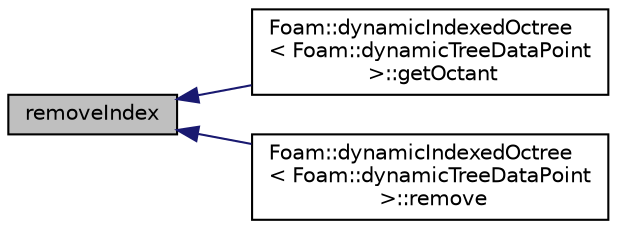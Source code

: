 digraph "removeIndex"
{
  bgcolor="transparent";
  edge [fontname="Helvetica",fontsize="10",labelfontname="Helvetica",labelfontsize="10"];
  node [fontname="Helvetica",fontsize="10",shape=record];
  rankdir="LR";
  Node86 [label="removeIndex",height=0.2,width=0.4,color="black", fillcolor="grey75", style="filled", fontcolor="black"];
  Node86 -> Node87 [dir="back",color="midnightblue",fontsize="10",style="solid",fontname="Helvetica"];
  Node87 [label="Foam::dynamicIndexedOctree\l\< Foam::dynamicTreeDataPoint\l \>::getOctant",height=0.2,width=0.4,color="black",URL="$a26745.html#a36994951ee6485ae76d974d51f6fc871"];
  Node86 -> Node88 [dir="back",color="midnightblue",fontsize="10",style="solid",fontname="Helvetica"];
  Node88 [label="Foam::dynamicIndexedOctree\l\< Foam::dynamicTreeDataPoint\l \>::remove",height=0.2,width=0.4,color="black",URL="$a26745.html#aa52f0f133aeb0939f3783ace27cd9e5c",tooltip="Remove an object from the tree. "];
}
